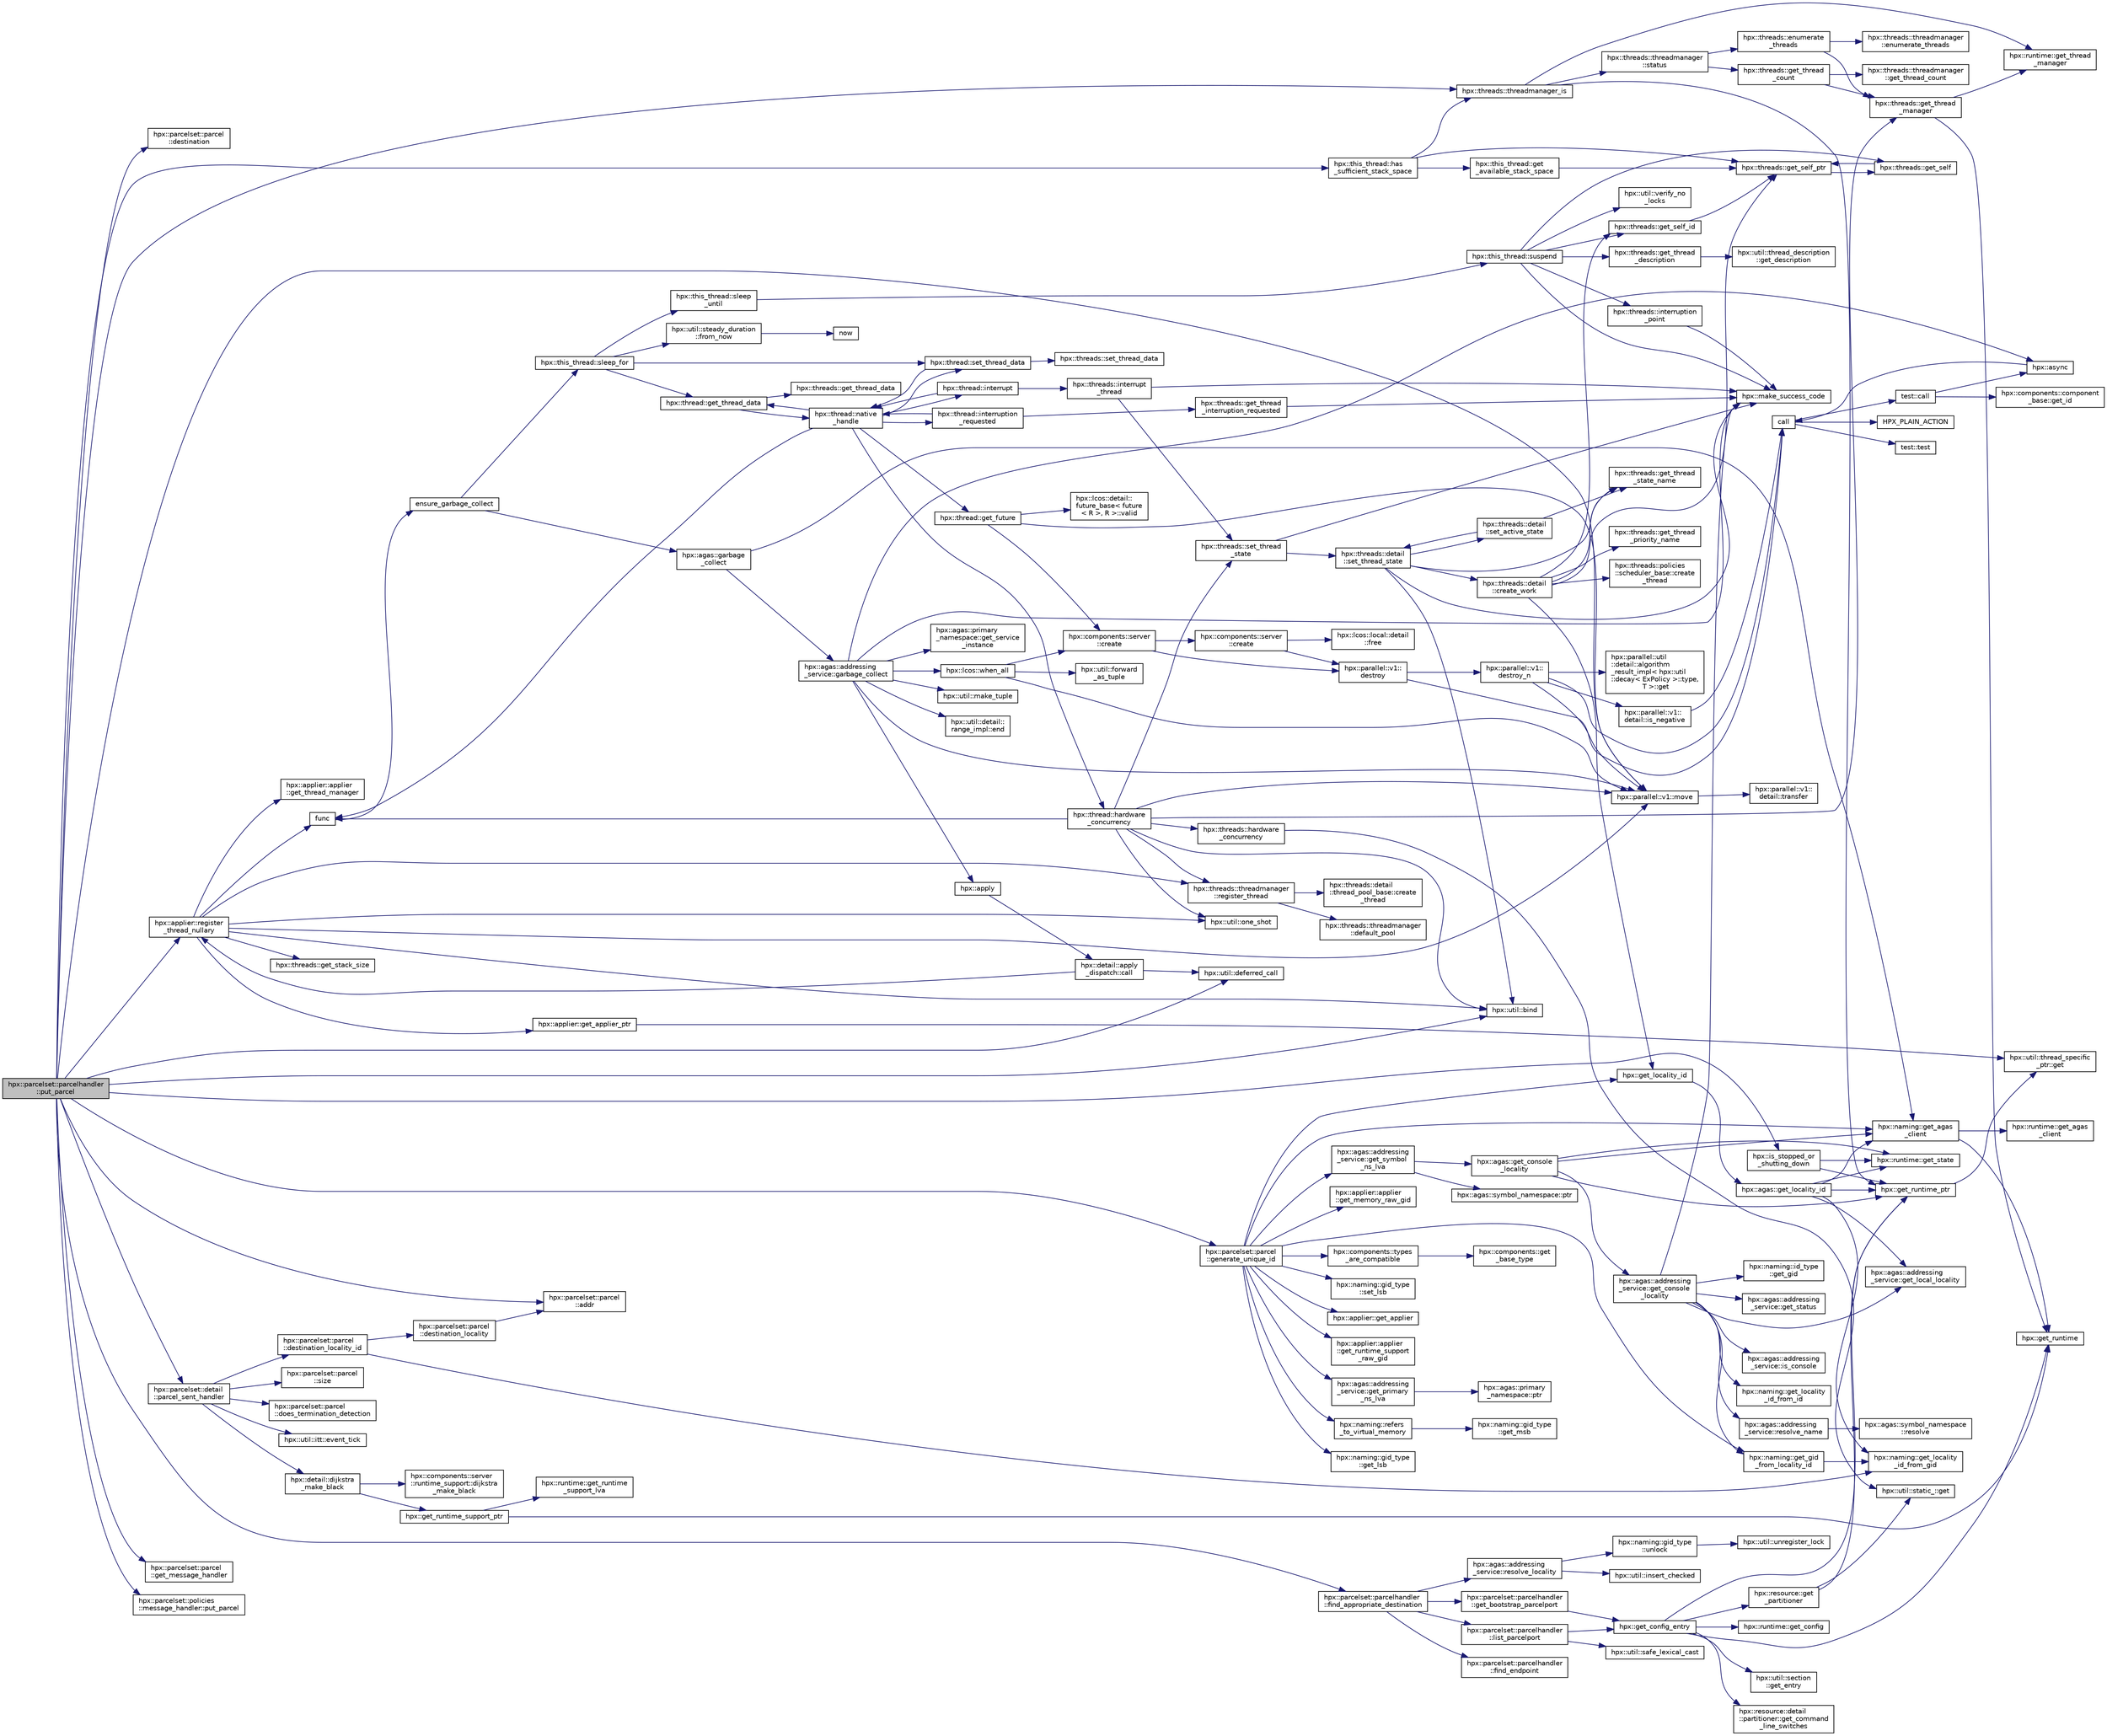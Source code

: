 digraph "hpx::parcelset::parcelhandler::put_parcel"
{
  edge [fontname="Helvetica",fontsize="10",labelfontname="Helvetica",labelfontsize="10"];
  node [fontname="Helvetica",fontsize="10",shape=record];
  rankdir="LR";
  Node815 [label="hpx::parcelset::parcelhandler\l::put_parcel",height=0.2,width=0.4,color="black", fillcolor="grey75", style="filled", fontcolor="black"];
  Node815 -> Node816 [color="midnightblue",fontsize="10",style="solid",fontname="Helvetica"];
  Node816 [label="hpx::parcelset::parcel\l::destination",height=0.2,width=0.4,color="black", fillcolor="white", style="filled",URL="$d7/d11/classhpx_1_1parcelset_1_1parcel.html#a7449523a19881b1dd0e9b91d40f44ef4"];
  Node815 -> Node817 [color="midnightblue",fontsize="10",style="solid",fontname="Helvetica"];
  Node817 [label="hpx::parcelset::parcel\l::addr",height=0.2,width=0.4,color="black", fillcolor="white", style="filled",URL="$d7/d11/classhpx_1_1parcelset_1_1parcel.html#a0b480471c167ca899eb631e4984ef72e"];
  Node815 -> Node818 [color="midnightblue",fontsize="10",style="solid",fontname="Helvetica"];
  Node818 [label="hpx::this_thread::has\l_sufficient_stack_space",height=0.2,width=0.4,color="black", fillcolor="white", style="filled",URL="$d9/d52/namespacehpx_1_1this__thread.html#a84fe264361690c8b1a88964b8ebd4427"];
  Node818 -> Node819 [color="midnightblue",fontsize="10",style="solid",fontname="Helvetica"];
  Node819 [label="hpx::threads::get_self_ptr",height=0.2,width=0.4,color="black", fillcolor="white", style="filled",URL="$d7/d28/namespacehpx_1_1threads.html#a22877ae347ad884cde3a51397dad6c53"];
  Node819 -> Node820 [color="midnightblue",fontsize="10",style="solid",fontname="Helvetica"];
  Node820 [label="hpx::threads::get_self",height=0.2,width=0.4,color="black", fillcolor="white", style="filled",URL="$d7/d28/namespacehpx_1_1threads.html#a07daf4d6d29233f20d66d41ab7b5b8e8"];
  Node820 -> Node819 [color="midnightblue",fontsize="10",style="solid",fontname="Helvetica"];
  Node818 -> Node821 [color="midnightblue",fontsize="10",style="solid",fontname="Helvetica"];
  Node821 [label="hpx::this_thread::get\l_available_stack_space",height=0.2,width=0.4,color="black", fillcolor="white", style="filled",URL="$d9/d52/namespacehpx_1_1this__thread.html#a1d6a6513eb9f9da7e9dc28da7fb198ef"];
  Node821 -> Node819 [color="midnightblue",fontsize="10",style="solid",fontname="Helvetica"];
  Node818 -> Node822 [color="midnightblue",fontsize="10",style="solid",fontname="Helvetica"];
  Node822 [label="hpx::threads::threadmanager_is",height=0.2,width=0.4,color="black", fillcolor="white", style="filled",URL="$d7/d28/namespacehpx_1_1threads.html#a79ebd37a6bd090d20a14cc85df4b6f73"];
  Node822 -> Node823 [color="midnightblue",fontsize="10",style="solid",fontname="Helvetica"];
  Node823 [label="hpx::get_runtime_ptr",height=0.2,width=0.4,color="black", fillcolor="white", style="filled",URL="$d8/d83/namespacehpx.html#af29daf2bb3e01b4d6495a1742b6cce64"];
  Node823 -> Node824 [color="midnightblue",fontsize="10",style="solid",fontname="Helvetica"];
  Node824 [label="hpx::util::thread_specific\l_ptr::get",height=0.2,width=0.4,color="black", fillcolor="white", style="filled",URL="$d4/d4c/structhpx_1_1util_1_1thread__specific__ptr.html#a3b27d8520710478aa41d1f74206bdba9"];
  Node822 -> Node825 [color="midnightblue",fontsize="10",style="solid",fontname="Helvetica"];
  Node825 [label="hpx::runtime::get_thread\l_manager",height=0.2,width=0.4,color="black", fillcolor="white", style="filled",URL="$d0/d7b/classhpx_1_1runtime.html#a865b12d57fcd44a8d3dda3e35414f563"];
  Node822 -> Node826 [color="midnightblue",fontsize="10",style="solid",fontname="Helvetica"];
  Node826 [label="hpx::threads::threadmanager\l::status",height=0.2,width=0.4,color="black", fillcolor="white", style="filled",URL="$d5/daa/classhpx_1_1threads_1_1threadmanager.html#ad356526186c9d3ebfd1677bea135141c",tooltip="Return whether the thread manager is still running This returns the \"minimal state\", i.e. the state of the least advanced thread pool. "];
  Node826 -> Node827 [color="midnightblue",fontsize="10",style="solid",fontname="Helvetica"];
  Node827 [label="hpx::threads::get_thread\l_count",height=0.2,width=0.4,color="black", fillcolor="white", style="filled",URL="$d7/d28/namespacehpx_1_1threads.html#ae2b675b9517381442c7201c041033680"];
  Node827 -> Node828 [color="midnightblue",fontsize="10",style="solid",fontname="Helvetica"];
  Node828 [label="hpx::threads::get_thread\l_manager",height=0.2,width=0.4,color="black", fillcolor="white", style="filled",URL="$d7/d28/namespacehpx_1_1threads.html#a076973c3a53beadde7d967e22c4f6cce"];
  Node828 -> Node829 [color="midnightblue",fontsize="10",style="solid",fontname="Helvetica"];
  Node829 [label="hpx::get_runtime",height=0.2,width=0.4,color="black", fillcolor="white", style="filled",URL="$d8/d83/namespacehpx.html#aef902cc6c7dd3b9fbadf34d1e850a070"];
  Node828 -> Node825 [color="midnightblue",fontsize="10",style="solid",fontname="Helvetica"];
  Node827 -> Node830 [color="midnightblue",fontsize="10",style="solid",fontname="Helvetica"];
  Node830 [label="hpx::threads::threadmanager\l::get_thread_count",height=0.2,width=0.4,color="black", fillcolor="white", style="filled",URL="$d5/daa/classhpx_1_1threads_1_1threadmanager.html#a99c0004e6ed0e91a033720b7f52ab5b8",tooltip="return the number of HPX-threads with the given state "];
  Node826 -> Node831 [color="midnightblue",fontsize="10",style="solid",fontname="Helvetica"];
  Node831 [label="hpx::threads::enumerate\l_threads",height=0.2,width=0.4,color="black", fillcolor="white", style="filled",URL="$d7/d28/namespacehpx_1_1threads.html#a5dd2cea272f81a19d4f61470851a29cf"];
  Node831 -> Node828 [color="midnightblue",fontsize="10",style="solid",fontname="Helvetica"];
  Node831 -> Node832 [color="midnightblue",fontsize="10",style="solid",fontname="Helvetica"];
  Node832 [label="hpx::threads::threadmanager\l::enumerate_threads",height=0.2,width=0.4,color="black", fillcolor="white", style="filled",URL="$d5/daa/classhpx_1_1threads_1_1threadmanager.html#a8cdd7f11e2411b7943e10fb628aab40a"];
  Node815 -> Node822 [color="midnightblue",fontsize="10",style="solid",fontname="Helvetica"];
  Node815 -> Node833 [color="midnightblue",fontsize="10",style="solid",fontname="Helvetica"];
  Node833 [label="hpx::applier::register\l_thread_nullary",height=0.2,width=0.4,color="black", fillcolor="white", style="filled",URL="$d8/dcb/namespacehpx_1_1applier.html#a401cd1145927e58d74d1eb52aaccd936"];
  Node833 -> Node834 [color="midnightblue",fontsize="10",style="solid",fontname="Helvetica"];
  Node834 [label="hpx::applier::get_applier_ptr",height=0.2,width=0.4,color="black", fillcolor="white", style="filled",URL="$d8/dcb/namespacehpx_1_1applier.html#a617483cf2b77ad3a0aa428ade7b35299"];
  Node834 -> Node824 [color="midnightblue",fontsize="10",style="solid",fontname="Helvetica"];
  Node833 -> Node835 [color="midnightblue",fontsize="10",style="solid",fontname="Helvetica"];
  Node835 [label="func",height=0.2,width=0.4,color="black", fillcolor="white", style="filled",URL="$d8/dfd/id__type__ref__counting__1032_8cpp.html#ab811b86ea5107ffb3351fcaa29d2c652"];
  Node835 -> Node836 [color="midnightblue",fontsize="10",style="solid",fontname="Helvetica"];
  Node836 [label="ensure_garbage_collect",height=0.2,width=0.4,color="black", fillcolor="white", style="filled",URL="$d8/dfd/id__type__ref__counting__1032_8cpp.html#a5264b94bf7c262ac0e521fb290d476d5"];
  Node836 -> Node837 [color="midnightblue",fontsize="10",style="solid",fontname="Helvetica"];
  Node837 [label="hpx::this_thread::sleep_for",height=0.2,width=0.4,color="black", fillcolor="white", style="filled",URL="$d9/d52/namespacehpx_1_1this__thread.html#afc042a5a5fa52eef2d1d177a343435cf"];
  Node837 -> Node838 [color="midnightblue",fontsize="10",style="solid",fontname="Helvetica"];
  Node838 [label="hpx::this_thread::sleep\l_until",height=0.2,width=0.4,color="black", fillcolor="white", style="filled",URL="$d9/d52/namespacehpx_1_1this__thread.html#ae12a853980115b23ff0ab8ca06622658"];
  Node838 -> Node839 [color="midnightblue",fontsize="10",style="solid",fontname="Helvetica"];
  Node839 [label="hpx::this_thread::suspend",height=0.2,width=0.4,color="black", fillcolor="white", style="filled",URL="$d9/d52/namespacehpx_1_1this__thread.html#aca220026fb3014c0881d129fe31c0073"];
  Node839 -> Node820 [color="midnightblue",fontsize="10",style="solid",fontname="Helvetica"];
  Node839 -> Node840 [color="midnightblue",fontsize="10",style="solid",fontname="Helvetica"];
  Node840 [label="hpx::threads::get_self_id",height=0.2,width=0.4,color="black", fillcolor="white", style="filled",URL="$d7/d28/namespacehpx_1_1threads.html#afafe0f900b9fac3d4ed3c747625c1cfe"];
  Node840 -> Node819 [color="midnightblue",fontsize="10",style="solid",fontname="Helvetica"];
  Node839 -> Node841 [color="midnightblue",fontsize="10",style="solid",fontname="Helvetica"];
  Node841 [label="hpx::threads::interruption\l_point",height=0.2,width=0.4,color="black", fillcolor="white", style="filled",URL="$d7/d28/namespacehpx_1_1threads.html#ada6ec56a12b050707311d8c628089059"];
  Node841 -> Node842 [color="midnightblue",fontsize="10",style="solid",fontname="Helvetica"];
  Node842 [label="hpx::make_success_code",height=0.2,width=0.4,color="black", fillcolor="white", style="filled",URL="$d8/d83/namespacehpx.html#a0e8512a8f49e2a6c8185061181419d8f",tooltip="Returns error_code(hpx::success, \"success\", mode). "];
  Node839 -> Node843 [color="midnightblue",fontsize="10",style="solid",fontname="Helvetica"];
  Node843 [label="hpx::util::verify_no\l_locks",height=0.2,width=0.4,color="black", fillcolor="white", style="filled",URL="$df/dad/namespacehpx_1_1util.html#ae0e1837ee6f09b79b26c2e788d2e9fc9"];
  Node839 -> Node844 [color="midnightblue",fontsize="10",style="solid",fontname="Helvetica"];
  Node844 [label="hpx::threads::get_thread\l_description",height=0.2,width=0.4,color="black", fillcolor="white", style="filled",URL="$d7/d28/namespacehpx_1_1threads.html#a42fc18a7a680f4e8bc633a4b4c956701"];
  Node844 -> Node845 [color="midnightblue",fontsize="10",style="solid",fontname="Helvetica"];
  Node845 [label="hpx::util::thread_description\l::get_description",height=0.2,width=0.4,color="black", fillcolor="white", style="filled",URL="$df/d9e/structhpx_1_1util_1_1thread__description.html#a8c834e14eca6eb228188022577f9f952"];
  Node839 -> Node842 [color="midnightblue",fontsize="10",style="solid",fontname="Helvetica"];
  Node837 -> Node846 [color="midnightblue",fontsize="10",style="solid",fontname="Helvetica"];
  Node846 [label="hpx::util::steady_duration\l::from_now",height=0.2,width=0.4,color="black", fillcolor="white", style="filled",URL="$d9/d4f/classhpx_1_1util_1_1steady__duration.html#a0132206d767cd0f7395507b40111a153"];
  Node846 -> Node847 [color="midnightblue",fontsize="10",style="solid",fontname="Helvetica"];
  Node847 [label="now",height=0.2,width=0.4,color="black", fillcolor="white", style="filled",URL="$de/db3/1d__stencil__1__omp_8cpp.html#a89e9667753dccfac455bd37a7a3a7b16"];
  Node837 -> Node848 [color="midnightblue",fontsize="10",style="solid",fontname="Helvetica"];
  Node848 [label="hpx::thread::get_thread_data",height=0.2,width=0.4,color="black", fillcolor="white", style="filled",URL="$de/d9b/classhpx_1_1thread.html#a4535ef82cec3b953d2c941d20e3e3904"];
  Node848 -> Node849 [color="midnightblue",fontsize="10",style="solid",fontname="Helvetica"];
  Node849 [label="hpx::threads::get_thread_data",height=0.2,width=0.4,color="black", fillcolor="white", style="filled",URL="$d7/d28/namespacehpx_1_1threads.html#a8737931ff6303807225f735b2b384ae4"];
  Node848 -> Node850 [color="midnightblue",fontsize="10",style="solid",fontname="Helvetica"];
  Node850 [label="hpx::thread::native\l_handle",height=0.2,width=0.4,color="black", fillcolor="white", style="filled",URL="$de/d9b/classhpx_1_1thread.html#acf48190d264ab64c1c4ec99d0b421b5a"];
  Node850 -> Node851 [color="midnightblue",fontsize="10",style="solid",fontname="Helvetica"];
  Node851 [label="hpx::thread::hardware\l_concurrency",height=0.2,width=0.4,color="black", fillcolor="white", style="filled",URL="$de/d9b/classhpx_1_1thread.html#a8e4fff210e02485ba493bc3a2a956c03"];
  Node851 -> Node852 [color="midnightblue",fontsize="10",style="solid",fontname="Helvetica"];
  Node852 [label="hpx::threads::hardware\l_concurrency",height=0.2,width=0.4,color="black", fillcolor="white", style="filled",URL="$d7/d28/namespacehpx_1_1threads.html#aa8752a235478d2ad7b5ac467b63ab527"];
  Node852 -> Node853 [color="midnightblue",fontsize="10",style="solid",fontname="Helvetica"];
  Node853 [label="hpx::util::static_::get",height=0.2,width=0.4,color="black", fillcolor="white", style="filled",URL="$d3/dbb/structhpx_1_1util_1_1static__.html#a2967c633948a3bf17a3b5405ef5a8318"];
  Node851 -> Node835 [color="midnightblue",fontsize="10",style="solid",fontname="Helvetica"];
  Node851 -> Node854 [color="midnightblue",fontsize="10",style="solid",fontname="Helvetica"];
  Node854 [label="hpx::util::bind",height=0.2,width=0.4,color="black", fillcolor="white", style="filled",URL="$df/dad/namespacehpx_1_1util.html#ad844caedf82a0173d6909d910c3e48c6"];
  Node851 -> Node855 [color="midnightblue",fontsize="10",style="solid",fontname="Helvetica"];
  Node855 [label="hpx::util::one_shot",height=0.2,width=0.4,color="black", fillcolor="white", style="filled",URL="$df/dad/namespacehpx_1_1util.html#a273e61be42a72415291e0ec0a4f28c7a"];
  Node851 -> Node856 [color="midnightblue",fontsize="10",style="solid",fontname="Helvetica"];
  Node856 [label="hpx::parallel::v1::move",height=0.2,width=0.4,color="black", fillcolor="white", style="filled",URL="$db/db9/namespacehpx_1_1parallel_1_1v1.html#aa7c4ede081ce786c9d1eb1adff495cfc"];
  Node856 -> Node857 [color="midnightblue",fontsize="10",style="solid",fontname="Helvetica"];
  Node857 [label="hpx::parallel::v1::\ldetail::transfer",height=0.2,width=0.4,color="black", fillcolor="white", style="filled",URL="$d2/ddd/namespacehpx_1_1parallel_1_1v1_1_1detail.html#ab1b56a05e1885ca7cc7ffa1804dd2f3c"];
  Node851 -> Node828 [color="midnightblue",fontsize="10",style="solid",fontname="Helvetica"];
  Node851 -> Node858 [color="midnightblue",fontsize="10",style="solid",fontname="Helvetica"];
  Node858 [label="hpx::threads::threadmanager\l::register_thread",height=0.2,width=0.4,color="black", fillcolor="white", style="filled",URL="$d5/daa/classhpx_1_1threads_1_1threadmanager.html#a7f79c7578e08a60ca45eb276ce8133d8"];
  Node858 -> Node859 [color="midnightblue",fontsize="10",style="solid",fontname="Helvetica"];
  Node859 [label="hpx::threads::threadmanager\l::default_pool",height=0.2,width=0.4,color="black", fillcolor="white", style="filled",URL="$d5/daa/classhpx_1_1threads_1_1threadmanager.html#a851f067d03b5dd1c5e6a9a6a841e05df"];
  Node858 -> Node860 [color="midnightblue",fontsize="10",style="solid",fontname="Helvetica"];
  Node860 [label="hpx::threads::detail\l::thread_pool_base::create\l_thread",height=0.2,width=0.4,color="black", fillcolor="white", style="filled",URL="$de/dae/classhpx_1_1threads_1_1detail_1_1thread__pool__base.html#ad35d3779eef6f4528e62a26d71b34b34"];
  Node851 -> Node861 [color="midnightblue",fontsize="10",style="solid",fontname="Helvetica"];
  Node861 [label="hpx::threads::set_thread\l_state",height=0.2,width=0.4,color="black", fillcolor="white", style="filled",URL="$d7/d28/namespacehpx_1_1threads.html#ac0690ad16ad778bcc79dcd727cc33025",tooltip="Set the thread state of the thread referenced by the thread_id id. "];
  Node861 -> Node842 [color="midnightblue",fontsize="10",style="solid",fontname="Helvetica"];
  Node861 -> Node862 [color="midnightblue",fontsize="10",style="solid",fontname="Helvetica"];
  Node862 [label="hpx::threads::detail\l::set_thread_state",height=0.2,width=0.4,color="black", fillcolor="white", style="filled",URL="$d2/dd1/namespacehpx_1_1threads_1_1detail.html#af85ddc854c4a149bf1738eb1b111b9ab"];
  Node862 -> Node863 [color="midnightblue",fontsize="10",style="solid",fontname="Helvetica"];
  Node863 [label="hpx::threads::get_thread\l_state_name",height=0.2,width=0.4,color="black", fillcolor="white", style="filled",URL="$d7/d28/namespacehpx_1_1threads.html#a26f91ea8d2195f165c033241c5cd11db"];
  Node862 -> Node842 [color="midnightblue",fontsize="10",style="solid",fontname="Helvetica"];
  Node862 -> Node854 [color="midnightblue",fontsize="10",style="solid",fontname="Helvetica"];
  Node862 -> Node864 [color="midnightblue",fontsize="10",style="solid",fontname="Helvetica"];
  Node864 [label="hpx::threads::detail\l::set_active_state",height=0.2,width=0.4,color="black", fillcolor="white", style="filled",URL="$d2/dd1/namespacehpx_1_1threads_1_1detail.html#a45884a5bf04ad66a4f259231a3947e76"];
  Node864 -> Node863 [color="midnightblue",fontsize="10",style="solid",fontname="Helvetica"];
  Node864 -> Node862 [color="midnightblue",fontsize="10",style="solid",fontname="Helvetica"];
  Node862 -> Node865 [color="midnightblue",fontsize="10",style="solid",fontname="Helvetica"];
  Node865 [label="hpx::threads::detail\l::create_work",height=0.2,width=0.4,color="black", fillcolor="white", style="filled",URL="$d2/dd1/namespacehpx_1_1threads_1_1detail.html#ae22384a3c1b1a1940032fad068fb54b1"];
  Node865 -> Node863 [color="midnightblue",fontsize="10",style="solid",fontname="Helvetica"];
  Node865 -> Node866 [color="midnightblue",fontsize="10",style="solid",fontname="Helvetica"];
  Node866 [label="hpx::threads::get_thread\l_priority_name",height=0.2,width=0.4,color="black", fillcolor="white", style="filled",URL="$d7/d28/namespacehpx_1_1threads.html#a9c6b2fec0c1cf5b06ff83ce756ca6d42"];
  Node865 -> Node819 [color="midnightblue",fontsize="10",style="solid",fontname="Helvetica"];
  Node865 -> Node840 [color="midnightblue",fontsize="10",style="solid",fontname="Helvetica"];
  Node865 -> Node867 [color="midnightblue",fontsize="10",style="solid",fontname="Helvetica"];
  Node867 [label="hpx::get_locality_id",height=0.2,width=0.4,color="black", fillcolor="white", style="filled",URL="$d8/d83/namespacehpx.html#a158d7c54a657bb364c1704033010697b",tooltip="Return the number of the locality this function is being called from. "];
  Node867 -> Node868 [color="midnightblue",fontsize="10",style="solid",fontname="Helvetica"];
  Node868 [label="hpx::agas::get_locality_id",height=0.2,width=0.4,color="black", fillcolor="white", style="filled",URL="$dc/d54/namespacehpx_1_1agas.html#a491cc2ddecdf0f1a9129900caa6a4d3e"];
  Node868 -> Node823 [color="midnightblue",fontsize="10",style="solid",fontname="Helvetica"];
  Node868 -> Node869 [color="midnightblue",fontsize="10",style="solid",fontname="Helvetica"];
  Node869 [label="hpx::runtime::get_state",height=0.2,width=0.4,color="black", fillcolor="white", style="filled",URL="$d0/d7b/classhpx_1_1runtime.html#ab405f80e060dac95d624520f38b0524c"];
  Node868 -> Node870 [color="midnightblue",fontsize="10",style="solid",fontname="Helvetica"];
  Node870 [label="hpx::naming::get_agas\l_client",height=0.2,width=0.4,color="black", fillcolor="white", style="filled",URL="$d4/dc9/namespacehpx_1_1naming.html#a0408fffd5d34b620712a801b0ae3b032"];
  Node870 -> Node829 [color="midnightblue",fontsize="10",style="solid",fontname="Helvetica"];
  Node870 -> Node871 [color="midnightblue",fontsize="10",style="solid",fontname="Helvetica"];
  Node871 [label="hpx::runtime::get_agas\l_client",height=0.2,width=0.4,color="black", fillcolor="white", style="filled",URL="$d0/d7b/classhpx_1_1runtime.html#aeb5dddd30d6b9861669af8ad44d1a96a"];
  Node868 -> Node872 [color="midnightblue",fontsize="10",style="solid",fontname="Helvetica"];
  Node872 [label="hpx::agas::addressing\l_service::get_local_locality",height=0.2,width=0.4,color="black", fillcolor="white", style="filled",URL="$db/d58/structhpx_1_1agas_1_1addressing__service.html#ab52c19a37c2a7a006c6c15f90ad0539c"];
  Node868 -> Node873 [color="midnightblue",fontsize="10",style="solid",fontname="Helvetica"];
  Node873 [label="hpx::naming::get_locality\l_id_from_gid",height=0.2,width=0.4,color="black", fillcolor="white", style="filled",URL="$d4/dc9/namespacehpx_1_1naming.html#a7fd43037784560bd04fda9b49e33529f"];
  Node865 -> Node874 [color="midnightblue",fontsize="10",style="solid",fontname="Helvetica"];
  Node874 [label="hpx::threads::policies\l::scheduler_base::create\l_thread",height=0.2,width=0.4,color="black", fillcolor="white", style="filled",URL="$dd/d7e/structhpx_1_1threads_1_1policies_1_1scheduler__base.html#ad3b05cd7f363cc8e8410ce368c3794e0"];
  Node850 -> Node875 [color="midnightblue",fontsize="10",style="solid",fontname="Helvetica"];
  Node875 [label="hpx::thread::interrupt",height=0.2,width=0.4,color="black", fillcolor="white", style="filled",URL="$de/d9b/classhpx_1_1thread.html#ac34d0d033aa743c476a79dbc2e1a8a39"];
  Node875 -> Node876 [color="midnightblue",fontsize="10",style="solid",fontname="Helvetica"];
  Node876 [label="hpx::threads::interrupt\l_thread",height=0.2,width=0.4,color="black", fillcolor="white", style="filled",URL="$d7/d28/namespacehpx_1_1threads.html#a6bdda1a2aab61b9b13d274b5155d7e73"];
  Node876 -> Node842 [color="midnightblue",fontsize="10",style="solid",fontname="Helvetica"];
  Node876 -> Node861 [color="midnightblue",fontsize="10",style="solid",fontname="Helvetica"];
  Node875 -> Node850 [color="midnightblue",fontsize="10",style="solid",fontname="Helvetica"];
  Node850 -> Node877 [color="midnightblue",fontsize="10",style="solid",fontname="Helvetica"];
  Node877 [label="hpx::thread::interruption\l_requested",height=0.2,width=0.4,color="black", fillcolor="white", style="filled",URL="$de/d9b/classhpx_1_1thread.html#a33276bb4c20bbb0b1978944e18ef71b8"];
  Node877 -> Node878 [color="midnightblue",fontsize="10",style="solid",fontname="Helvetica"];
  Node878 [label="hpx::threads::get_thread\l_interruption_requested",height=0.2,width=0.4,color="black", fillcolor="white", style="filled",URL="$d7/d28/namespacehpx_1_1threads.html#ae64a7fdb8b5c8bac7be0c8282672a03b"];
  Node878 -> Node842 [color="midnightblue",fontsize="10",style="solid",fontname="Helvetica"];
  Node877 -> Node850 [color="midnightblue",fontsize="10",style="solid",fontname="Helvetica"];
  Node850 -> Node879 [color="midnightblue",fontsize="10",style="solid",fontname="Helvetica"];
  Node879 [label="hpx::thread::get_future",height=0.2,width=0.4,color="black", fillcolor="white", style="filled",URL="$de/d9b/classhpx_1_1thread.html#a87fdb0d8da826366fc190ed224900a64"];
  Node879 -> Node880 [color="midnightblue",fontsize="10",style="solid",fontname="Helvetica"];
  Node880 [label="hpx::lcos::detail::\lfuture_base\< future\l\< R \>, R \>::valid",height=0.2,width=0.4,color="black", fillcolor="white", style="filled",URL="$d5/dd7/classhpx_1_1lcos_1_1detail_1_1future__base.html#aaf7beb7374815614363033bd96573e75"];
  Node879 -> Node881 [color="midnightblue",fontsize="10",style="solid",fontname="Helvetica"];
  Node881 [label="hpx::components::server\l::create",height=0.2,width=0.4,color="black", fillcolor="white", style="filled",URL="$d2/da2/namespacehpx_1_1components_1_1server.html#ac776c89f3d68ceb910e8cee9fa937ab4",tooltip="Create arrays of components using their default constructor. "];
  Node881 -> Node882 [color="midnightblue",fontsize="10",style="solid",fontname="Helvetica"];
  Node882 [label="hpx::components::server\l::create",height=0.2,width=0.4,color="black", fillcolor="white", style="filled",URL="$d2/da2/namespacehpx_1_1components_1_1server.html#a77d26de181c97b444565e230577981bd"];
  Node882 -> Node883 [color="midnightblue",fontsize="10",style="solid",fontname="Helvetica"];
  Node883 [label="hpx::lcos::local::detail\l::free",height=0.2,width=0.4,color="black", fillcolor="white", style="filled",URL="$d4/dcb/namespacehpx_1_1lcos_1_1local_1_1detail.html#a55a940f019734e9bb045dc123cd80e48"];
  Node882 -> Node884 [color="midnightblue",fontsize="10",style="solid",fontname="Helvetica"];
  Node884 [label="hpx::parallel::v1::\ldestroy",height=0.2,width=0.4,color="black", fillcolor="white", style="filled",URL="$db/db9/namespacehpx_1_1parallel_1_1v1.html#acf303558375048e8a7cc9a2c2e09477f"];
  Node884 -> Node885 [color="midnightblue",fontsize="10",style="solid",fontname="Helvetica"];
  Node885 [label="call",height=0.2,width=0.4,color="black", fillcolor="white", style="filled",URL="$d2/d67/promise__1620_8cpp.html#a58357f0b82bc761e1d0b9091ed563a70"];
  Node885 -> Node886 [color="midnightblue",fontsize="10",style="solid",fontname="Helvetica"];
  Node886 [label="test::test",height=0.2,width=0.4,color="black", fillcolor="white", style="filled",URL="$d8/d89/structtest.html#ab42d5ece712d716b04cb3f686f297a26"];
  Node885 -> Node887 [color="midnightblue",fontsize="10",style="solid",fontname="Helvetica"];
  Node887 [label="HPX_PLAIN_ACTION",height=0.2,width=0.4,color="black", fillcolor="white", style="filled",URL="$d2/d67/promise__1620_8cpp.html#ab96aab827a4b1fcaf66cfe0ba83fef23"];
  Node885 -> Node888 [color="midnightblue",fontsize="10",style="solid",fontname="Helvetica"];
  Node888 [label="test::call",height=0.2,width=0.4,color="black", fillcolor="white", style="filled",URL="$d8/d89/structtest.html#aeb29e7ed6518b9426ccf1344c52620ae"];
  Node888 -> Node889 [color="midnightblue",fontsize="10",style="solid",fontname="Helvetica"];
  Node889 [label="hpx::async",height=0.2,width=0.4,color="black", fillcolor="white", style="filled",URL="$d8/d83/namespacehpx.html#acb7d8e37b73b823956ce144f9a57eaa4"];
  Node889 -> Node885 [color="midnightblue",fontsize="10",style="solid",fontname="Helvetica"];
  Node888 -> Node890 [color="midnightblue",fontsize="10",style="solid",fontname="Helvetica"];
  Node890 [label="hpx::components::component\l_base::get_id",height=0.2,width=0.4,color="black", fillcolor="white", style="filled",URL="$d2/de6/classhpx_1_1components_1_1component__base.html#a4c8fd93514039bdf01c48d66d82b19cd"];
  Node884 -> Node891 [color="midnightblue",fontsize="10",style="solid",fontname="Helvetica"];
  Node891 [label="hpx::parallel::v1::\ldestroy_n",height=0.2,width=0.4,color="black", fillcolor="white", style="filled",URL="$db/db9/namespacehpx_1_1parallel_1_1v1.html#a71d0691132a300690163f5636bcd5bd3"];
  Node891 -> Node892 [color="midnightblue",fontsize="10",style="solid",fontname="Helvetica"];
  Node892 [label="hpx::parallel::v1::\ldetail::is_negative",height=0.2,width=0.4,color="black", fillcolor="white", style="filled",URL="$d2/ddd/namespacehpx_1_1parallel_1_1v1_1_1detail.html#adf2e40fc4b20ad0fd442ee3118a4d527"];
  Node892 -> Node885 [color="midnightblue",fontsize="10",style="solid",fontname="Helvetica"];
  Node891 -> Node893 [color="midnightblue",fontsize="10",style="solid",fontname="Helvetica"];
  Node893 [label="hpx::parallel::util\l::detail::algorithm\l_result_impl\< hpx::util\l::decay\< ExPolicy \>::type,\l T \>::get",height=0.2,width=0.4,color="black", fillcolor="white", style="filled",URL="$d2/d42/structhpx_1_1parallel_1_1util_1_1detail_1_1algorithm__result__impl.html#ab5b051e8ec74eff5e0e62fd63f5d377e"];
  Node891 -> Node856 [color="midnightblue",fontsize="10",style="solid",fontname="Helvetica"];
  Node891 -> Node885 [color="midnightblue",fontsize="10",style="solid",fontname="Helvetica"];
  Node881 -> Node884 [color="midnightblue",fontsize="10",style="solid",fontname="Helvetica"];
  Node879 -> Node856 [color="midnightblue",fontsize="10",style="solid",fontname="Helvetica"];
  Node850 -> Node848 [color="midnightblue",fontsize="10",style="solid",fontname="Helvetica"];
  Node850 -> Node894 [color="midnightblue",fontsize="10",style="solid",fontname="Helvetica"];
  Node894 [label="hpx::thread::set_thread_data",height=0.2,width=0.4,color="black", fillcolor="white", style="filled",URL="$de/d9b/classhpx_1_1thread.html#a7317a3cf5251f3b33c990449570d4cea"];
  Node894 -> Node895 [color="midnightblue",fontsize="10",style="solid",fontname="Helvetica"];
  Node895 [label="hpx::threads::set_thread_data",height=0.2,width=0.4,color="black", fillcolor="white", style="filled",URL="$d7/d28/namespacehpx_1_1threads.html#a00a625acc149fce3ae38e4340454acf7"];
  Node894 -> Node850 [color="midnightblue",fontsize="10",style="solid",fontname="Helvetica"];
  Node850 -> Node835 [color="midnightblue",fontsize="10",style="solid",fontname="Helvetica"];
  Node837 -> Node894 [color="midnightblue",fontsize="10",style="solid",fontname="Helvetica"];
  Node836 -> Node896 [color="midnightblue",fontsize="10",style="solid",fontname="Helvetica"];
  Node896 [label="hpx::agas::garbage\l_collect",height=0.2,width=0.4,color="black", fillcolor="white", style="filled",URL="$dc/d54/namespacehpx_1_1agas.html#a951337adc4f9bd6df00a50737468e911"];
  Node896 -> Node870 [color="midnightblue",fontsize="10",style="solid",fontname="Helvetica"];
  Node896 -> Node897 [color="midnightblue",fontsize="10",style="solid",fontname="Helvetica"];
  Node897 [label="hpx::agas::addressing\l_service::garbage_collect",height=0.2,width=0.4,color="black", fillcolor="white", style="filled",URL="$db/d58/structhpx_1_1agas_1_1addressing__service.html#a87dcae0eacf6e62d5103ebf516d86f63"];
  Node897 -> Node842 [color="midnightblue",fontsize="10",style="solid",fontname="Helvetica"];
  Node897 -> Node898 [color="midnightblue",fontsize="10",style="solid",fontname="Helvetica"];
  Node898 [label="hpx::agas::primary\l_namespace::get_service\l_instance",height=0.2,width=0.4,color="black", fillcolor="white", style="filled",URL="$d1/d43/structhpx_1_1agas_1_1primary__namespace.html#a7630ff0f30ff8c23b13b4672c5350e2e"];
  Node897 -> Node899 [color="midnightblue",fontsize="10",style="solid",fontname="Helvetica"];
  Node899 [label="hpx::util::make_tuple",height=0.2,width=0.4,color="black", fillcolor="white", style="filled",URL="$df/dad/namespacehpx_1_1util.html#a06fa74211a987d208e013f400a9f5328"];
  Node897 -> Node900 [color="midnightblue",fontsize="10",style="solid",fontname="Helvetica"];
  Node900 [label="hpx::util::detail::\lrange_impl::end",height=0.2,width=0.4,color="black", fillcolor="white", style="filled",URL="$d4/d4a/namespacehpx_1_1util_1_1detail_1_1range__impl.html#afb2ea48b0902f52ee4d8b764807b4316"];
  Node897 -> Node901 [color="midnightblue",fontsize="10",style="solid",fontname="Helvetica"];
  Node901 [label="hpx::apply",height=0.2,width=0.4,color="black", fillcolor="white", style="filled",URL="$d8/d83/namespacehpx.html#aa87762f0db0731d385f3fdfdb25d59fc"];
  Node901 -> Node902 [color="midnightblue",fontsize="10",style="solid",fontname="Helvetica"];
  Node902 [label="hpx::detail::apply\l_dispatch::call",height=0.2,width=0.4,color="black", fillcolor="white", style="filled",URL="$db/de8/structhpx_1_1detail_1_1apply__dispatch.html#a0755fab16d281e74bcff0f8045be9459"];
  Node902 -> Node833 [color="midnightblue",fontsize="10",style="solid",fontname="Helvetica"];
  Node902 -> Node903 [color="midnightblue",fontsize="10",style="solid",fontname="Helvetica"];
  Node903 [label="hpx::util::deferred_call",height=0.2,width=0.4,color="black", fillcolor="white", style="filled",URL="$df/dad/namespacehpx_1_1util.html#acdded623c658a7a3436f7e76bc9d881c"];
  Node897 -> Node856 [color="midnightblue",fontsize="10",style="solid",fontname="Helvetica"];
  Node897 -> Node889 [color="midnightblue",fontsize="10",style="solid",fontname="Helvetica"];
  Node897 -> Node904 [color="midnightblue",fontsize="10",style="solid",fontname="Helvetica"];
  Node904 [label="hpx::lcos::when_all",height=0.2,width=0.4,color="black", fillcolor="white", style="filled",URL="$d2/dc9/namespacehpx_1_1lcos.html#a1a6fb024d8690923fb185d5aee204d54"];
  Node904 -> Node905 [color="midnightblue",fontsize="10",style="solid",fontname="Helvetica"];
  Node905 [label="hpx::util::forward\l_as_tuple",height=0.2,width=0.4,color="black", fillcolor="white", style="filled",URL="$df/dad/namespacehpx_1_1util.html#ab7c31e3f24c3302a4f67b6735a6fa597"];
  Node904 -> Node856 [color="midnightblue",fontsize="10",style="solid",fontname="Helvetica"];
  Node904 -> Node881 [color="midnightblue",fontsize="10",style="solid",fontname="Helvetica"];
  Node833 -> Node854 [color="midnightblue",fontsize="10",style="solid",fontname="Helvetica"];
  Node833 -> Node855 [color="midnightblue",fontsize="10",style="solid",fontname="Helvetica"];
  Node833 -> Node856 [color="midnightblue",fontsize="10",style="solid",fontname="Helvetica"];
  Node833 -> Node906 [color="midnightblue",fontsize="10",style="solid",fontname="Helvetica"];
  Node906 [label="hpx::threads::get_stack_size",height=0.2,width=0.4,color="black", fillcolor="white", style="filled",URL="$d7/d28/namespacehpx_1_1threads.html#af597241b3c2785150be206737ca04aa6",tooltip="The get_stack_size function is part of the thread related API. It. "];
  Node833 -> Node907 [color="midnightblue",fontsize="10",style="solid",fontname="Helvetica"];
  Node907 [label="hpx::applier::applier\l::get_thread_manager",height=0.2,width=0.4,color="black", fillcolor="white", style="filled",URL="$da/dcb/classhpx_1_1applier_1_1applier.html#acc36d583973701e573be39da97bba866",tooltip="Access the thread-manager instance associated with this applier. "];
  Node833 -> Node858 [color="midnightblue",fontsize="10",style="solid",fontname="Helvetica"];
  Node815 -> Node903 [color="midnightblue",fontsize="10",style="solid",fontname="Helvetica"];
  Node815 -> Node856 [color="midnightblue",fontsize="10",style="solid",fontname="Helvetica"];
  Node815 -> Node908 [color="midnightblue",fontsize="10",style="solid",fontname="Helvetica"];
  Node908 [label="hpx::parcelset::parcel\l::generate_unique_id",height=0.2,width=0.4,color="black", fillcolor="white", style="filled",URL="$d7/d11/classhpx_1_1parcelset_1_1parcel.html#a7ca4116460b3a62269beecf8fb6b2f34"];
  Node908 -> Node867 [color="midnightblue",fontsize="10",style="solid",fontname="Helvetica"];
  Node908 -> Node909 [color="midnightblue",fontsize="10",style="solid",fontname="Helvetica"];
  Node909 [label="hpx::naming::get_gid\l_from_locality_id",height=0.2,width=0.4,color="black", fillcolor="white", style="filled",URL="$d4/dc9/namespacehpx_1_1naming.html#ae50a3ecdb5854b6a25a556ebc9830541"];
  Node909 -> Node873 [color="midnightblue",fontsize="10",style="solid",fontname="Helvetica"];
  Node908 -> Node910 [color="midnightblue",fontsize="10",style="solid",fontname="Helvetica"];
  Node910 [label="hpx::naming::gid_type\l::set_lsb",height=0.2,width=0.4,color="black", fillcolor="white", style="filled",URL="$d3/d67/structhpx_1_1naming_1_1gid__type.html#aa0e0758f7852bace6a58c84eacae4ddc"];
  Node908 -> Node870 [color="midnightblue",fontsize="10",style="solid",fontname="Helvetica"];
  Node908 -> Node911 [color="midnightblue",fontsize="10",style="solid",fontname="Helvetica"];
  Node911 [label="hpx::applier::get_applier",height=0.2,width=0.4,color="black", fillcolor="white", style="filled",URL="$d8/dcb/namespacehpx_1_1applier.html#aba1147ab54a476403b37f20a39b1e239"];
  Node908 -> Node912 [color="midnightblue",fontsize="10",style="solid",fontname="Helvetica"];
  Node912 [label="hpx::applier::applier\l::get_runtime_support\l_raw_gid",height=0.2,width=0.4,color="black", fillcolor="white", style="filled",URL="$da/dcb/classhpx_1_1applier_1_1applier.html#a1ff2af2f2dd01ac8184597de9ede8ca5"];
  Node908 -> Node913 [color="midnightblue",fontsize="10",style="solid",fontname="Helvetica"];
  Node913 [label="hpx::naming::gid_type\l::get_lsb",height=0.2,width=0.4,color="black", fillcolor="white", style="filled",URL="$d3/d67/structhpx_1_1naming_1_1gid__type.html#ad7dfeee6436c3b055ee759590b09b4a5"];
  Node908 -> Node914 [color="midnightblue",fontsize="10",style="solid",fontname="Helvetica"];
  Node914 [label="hpx::agas::addressing\l_service::get_primary\l_ns_lva",height=0.2,width=0.4,color="black", fillcolor="white", style="filled",URL="$db/d58/structhpx_1_1agas_1_1addressing__service.html#a26a561f324fa594a8a458f79c3cec72a"];
  Node914 -> Node915 [color="midnightblue",fontsize="10",style="solid",fontname="Helvetica"];
  Node915 [label="hpx::agas::primary\l_namespace::ptr",height=0.2,width=0.4,color="black", fillcolor="white", style="filled",URL="$d1/d43/structhpx_1_1agas_1_1primary__namespace.html#a977601f2c79f10b3aef3db56fb3aad0d"];
  Node908 -> Node916 [color="midnightblue",fontsize="10",style="solid",fontname="Helvetica"];
  Node916 [label="hpx::agas::addressing\l_service::get_symbol\l_ns_lva",height=0.2,width=0.4,color="black", fillcolor="white", style="filled",URL="$db/d58/structhpx_1_1agas_1_1addressing__service.html#ad904f19162fc67d188ca8f8b24a77a58"];
  Node916 -> Node917 [color="midnightblue",fontsize="10",style="solid",fontname="Helvetica"];
  Node917 [label="hpx::agas::symbol_namespace::ptr",height=0.2,width=0.4,color="black", fillcolor="white", style="filled",URL="$dd/d5e/structhpx_1_1agas_1_1symbol__namespace.html#a67e372d006c4c3a2a3d09640c51ccff4"];
  Node916 -> Node918 [color="midnightblue",fontsize="10",style="solid",fontname="Helvetica"];
  Node918 [label="hpx::agas::get_console\l_locality",height=0.2,width=0.4,color="black", fillcolor="white", style="filled",URL="$dc/d54/namespacehpx_1_1agas.html#a58c57dd758d805babb200d1dd5693f9b",tooltip="Return an id_type referring to the console locality. "];
  Node918 -> Node823 [color="midnightblue",fontsize="10",style="solid",fontname="Helvetica"];
  Node918 -> Node869 [color="midnightblue",fontsize="10",style="solid",fontname="Helvetica"];
  Node918 -> Node870 [color="midnightblue",fontsize="10",style="solid",fontname="Helvetica"];
  Node918 -> Node919 [color="midnightblue",fontsize="10",style="solid",fontname="Helvetica"];
  Node919 [label="hpx::agas::addressing\l_service::get_console\l_locality",height=0.2,width=0.4,color="black", fillcolor="white", style="filled",URL="$db/d58/structhpx_1_1agas_1_1addressing__service.html#aae7aeb51157efaed2271de8e0b49e917",tooltip="Get locality locality_id of the console locality. "];
  Node919 -> Node920 [color="midnightblue",fontsize="10",style="solid",fontname="Helvetica"];
  Node920 [label="hpx::agas::addressing\l_service::get_status",height=0.2,width=0.4,color="black", fillcolor="white", style="filled",URL="$db/d58/structhpx_1_1agas_1_1addressing__service.html#a4d0305db2b63435b0418e4603b70533d"];
  Node919 -> Node842 [color="midnightblue",fontsize="10",style="solid",fontname="Helvetica"];
  Node919 -> Node921 [color="midnightblue",fontsize="10",style="solid",fontname="Helvetica"];
  Node921 [label="hpx::agas::addressing\l_service::is_console",height=0.2,width=0.4,color="black", fillcolor="white", style="filled",URL="$db/d58/structhpx_1_1agas_1_1addressing__service.html#aab78f53372b45edb3de49e2030af215b",tooltip="Returns whether this addressing_service represents the console locality. "];
  Node919 -> Node872 [color="midnightblue",fontsize="10",style="solid",fontname="Helvetica"];
  Node919 -> Node909 [color="midnightblue",fontsize="10",style="solid",fontname="Helvetica"];
  Node919 -> Node922 [color="midnightblue",fontsize="10",style="solid",fontname="Helvetica"];
  Node922 [label="hpx::agas::addressing\l_service::resolve_name",height=0.2,width=0.4,color="black", fillcolor="white", style="filled",URL="$db/d58/structhpx_1_1agas_1_1addressing__service.html#a958dcde257f99d445f7d9cafa6d55fbe"];
  Node922 -> Node923 [color="midnightblue",fontsize="10",style="solid",fontname="Helvetica"];
  Node923 [label="hpx::agas::symbol_namespace\l::resolve",height=0.2,width=0.4,color="black", fillcolor="white", style="filled",URL="$dd/d5e/structhpx_1_1agas_1_1symbol__namespace.html#a6e3738ab07d37cf31822ab6044e856e8"];
  Node919 -> Node924 [color="midnightblue",fontsize="10",style="solid",fontname="Helvetica"];
  Node924 [label="hpx::naming::get_locality\l_id_from_id",height=0.2,width=0.4,color="black", fillcolor="white", style="filled",URL="$d4/dc9/namespacehpx_1_1naming.html#af568527a84c2ea192f494afa8a236e8c"];
  Node919 -> Node925 [color="midnightblue",fontsize="10",style="solid",fontname="Helvetica"];
  Node925 [label="hpx::naming::id_type\l::get_gid",height=0.2,width=0.4,color="black", fillcolor="white", style="filled",URL="$db/dee/structhpx_1_1naming_1_1id__type.html#a0375af42ca6b0ff79e627d91bfae571b"];
  Node908 -> Node926 [color="midnightblue",fontsize="10",style="solid",fontname="Helvetica"];
  Node926 [label="hpx::naming::refers\l_to_virtual_memory",height=0.2,width=0.4,color="black", fillcolor="white", style="filled",URL="$d4/dc9/namespacehpx_1_1naming.html#a2519f43eb8e111552d5c08f3c0b7d4fc"];
  Node926 -> Node927 [color="midnightblue",fontsize="10",style="solid",fontname="Helvetica"];
  Node927 [label="hpx::naming::gid_type\l::get_msb",height=0.2,width=0.4,color="black", fillcolor="white", style="filled",URL="$d3/d67/structhpx_1_1naming_1_1gid__type.html#a31d0fb49a563fb184fecaabdced4dcd9"];
  Node908 -> Node928 [color="midnightblue",fontsize="10",style="solid",fontname="Helvetica"];
  Node928 [label="hpx::applier::applier\l::get_memory_raw_gid",height=0.2,width=0.4,color="black", fillcolor="white", style="filled",URL="$da/dcb/classhpx_1_1applier_1_1applier.html#a0c5d641cab2fd8e89d986b60bc4bae48"];
  Node908 -> Node929 [color="midnightblue",fontsize="10",style="solid",fontname="Helvetica"];
  Node929 [label="hpx::components::types\l_are_compatible",height=0.2,width=0.4,color="black", fillcolor="white", style="filled",URL="$d5/d76/namespacehpx_1_1components.html#a7b2c48de6911eb12aa7073ff727390af",tooltip="Verify the two given component types are matching (compatible) "];
  Node929 -> Node930 [color="midnightblue",fontsize="10",style="solid",fontname="Helvetica"];
  Node930 [label="hpx::components::get\l_base_type",height=0.2,width=0.4,color="black", fillcolor="white", style="filled",URL="$d5/d76/namespacehpx_1_1components.html#a90dbb7eb7bda85676950ac7198986f77"];
  Node815 -> Node854 [color="midnightblue",fontsize="10",style="solid",fontname="Helvetica"];
  Node815 -> Node931 [color="midnightblue",fontsize="10",style="solid",fontname="Helvetica"];
  Node931 [label="hpx::parcelset::detail\l::parcel_sent_handler",height=0.2,width=0.4,color="black", fillcolor="white", style="filled",URL="$dc/d4e/namespacehpx_1_1parcelset_1_1detail.html#ab89f67378772a7bb3657c531eede290b"];
  Node931 -> Node932 [color="midnightblue",fontsize="10",style="solid",fontname="Helvetica"];
  Node932 [label="hpx::parcelset::parcel\l::does_termination_detection",height=0.2,width=0.4,color="black", fillcolor="white", style="filled",URL="$d7/d11/classhpx_1_1parcelset_1_1parcel.html#a8043db3115c5e00ec6988bdd4e5eab91"];
  Node931 -> Node933 [color="midnightblue",fontsize="10",style="solid",fontname="Helvetica"];
  Node933 [label="hpx::detail::dijkstra\l_make_black",height=0.2,width=0.4,color="black", fillcolor="white", style="filled",URL="$d5/dbe/namespacehpx_1_1detail.html#ac6d90f314ffbe8f7bbe3f3e34b2f6aa5"];
  Node933 -> Node934 [color="midnightblue",fontsize="10",style="solid",fontname="Helvetica"];
  Node934 [label="hpx::get_runtime_support_ptr",height=0.2,width=0.4,color="black", fillcolor="white", style="filled",URL="$d8/d83/namespacehpx.html#ac8bb2dbc9d69dce929180e2679a9f56f"];
  Node934 -> Node829 [color="midnightblue",fontsize="10",style="solid",fontname="Helvetica"];
  Node934 -> Node935 [color="midnightblue",fontsize="10",style="solid",fontname="Helvetica"];
  Node935 [label="hpx::runtime::get_runtime\l_support_lva",height=0.2,width=0.4,color="black", fillcolor="white", style="filled",URL="$d0/d7b/classhpx_1_1runtime.html#aa284ae9894186555459b37cef96ab1f2"];
  Node933 -> Node936 [color="midnightblue",fontsize="10",style="solid",fontname="Helvetica"];
  Node936 [label="hpx::components::server\l::runtime_support::dijkstra\l_make_black",height=0.2,width=0.4,color="black", fillcolor="white", style="filled",URL="$d8/d25/classhpx_1_1components_1_1server_1_1runtime__support.html#a003e2dcc7a6c16cf79ee72c8967563f4"];
  Node931 -> Node937 [color="midnightblue",fontsize="10",style="solid",fontname="Helvetica"];
  Node937 [label="hpx::util::itt::event_tick",height=0.2,width=0.4,color="black", fillcolor="white", style="filled",URL="$d1/d2b/namespacehpx_1_1util_1_1itt.html#ac1f67404ece5811d186b3b4cc54f9b94"];
  Node931 -> Node938 [color="midnightblue",fontsize="10",style="solid",fontname="Helvetica"];
  Node938 [label="hpx::parcelset::parcel\l::size",height=0.2,width=0.4,color="black", fillcolor="white", style="filled",URL="$d7/d11/classhpx_1_1parcelset_1_1parcel.html#ac4871c2d122ff4af231d98f00035d0fd"];
  Node931 -> Node939 [color="midnightblue",fontsize="10",style="solid",fontname="Helvetica"];
  Node939 [label="hpx::parcelset::parcel\l::destination_locality_id",height=0.2,width=0.4,color="black", fillcolor="white", style="filled",URL="$d7/d11/classhpx_1_1parcelset_1_1parcel.html#a2c051ebafe823301601ddd2895462620"];
  Node939 -> Node873 [color="midnightblue",fontsize="10",style="solid",fontname="Helvetica"];
  Node939 -> Node940 [color="midnightblue",fontsize="10",style="solid",fontname="Helvetica"];
  Node940 [label="hpx::parcelset::parcel\l::destination_locality",height=0.2,width=0.4,color="black", fillcolor="white", style="filled",URL="$d7/d11/classhpx_1_1parcelset_1_1parcel.html#aaa10a98ee2caf5763b688786fee6d346"];
  Node940 -> Node817 [color="midnightblue",fontsize="10",style="solid",fontname="Helvetica"];
  Node815 -> Node941 [color="midnightblue",fontsize="10",style="solid",fontname="Helvetica"];
  Node941 [label="hpx::parcelset::parcelhandler\l::find_appropriate_destination",height=0.2,width=0.4,color="black", fillcolor="white", style="filled",URL="$d4/d2f/classhpx_1_1parcelset_1_1parcelhandler.html#a5e857a3061fc6df60c1d5fd8988b5e3e"];
  Node941 -> Node942 [color="midnightblue",fontsize="10",style="solid",fontname="Helvetica"];
  Node942 [label="hpx::agas::addressing\l_service::resolve_locality",height=0.2,width=0.4,color="black", fillcolor="white", style="filled",URL="$db/d58/structhpx_1_1agas_1_1addressing__service.html#a36bf06018d30e574c731af78319595d2",tooltip="Resolve a locality to its prefix. "];
  Node942 -> Node943 [color="midnightblue",fontsize="10",style="solid",fontname="Helvetica"];
  Node943 [label="hpx::naming::gid_type\l::unlock",height=0.2,width=0.4,color="black", fillcolor="white", style="filled",URL="$d3/d67/structhpx_1_1naming_1_1gid__type.html#a165bffa5b7b6befad832c2270b18a7d5"];
  Node943 -> Node944 [color="midnightblue",fontsize="10",style="solid",fontname="Helvetica"];
  Node944 [label="hpx::util::unregister_lock",height=0.2,width=0.4,color="black", fillcolor="white", style="filled",URL="$df/dad/namespacehpx_1_1util.html#afa68a72c9850e7a46065e11d119871c6"];
  Node942 -> Node945 [color="midnightblue",fontsize="10",style="solid",fontname="Helvetica"];
  Node945 [label="hpx::util::insert_checked",height=0.2,width=0.4,color="black", fillcolor="white", style="filled",URL="$df/dad/namespacehpx_1_1util.html#a7e8176e33cff23ca51892155d4b29baa",tooltip="Helper function for writing predicates that test whether an std::map insertion succeeded. This inline template function negates the need to explicitly write the sometimes lengthy std::pair<Iterator, bool> type. "];
  Node941 -> Node946 [color="midnightblue",fontsize="10",style="solid",fontname="Helvetica"];
  Node946 [label="hpx::parcelset::parcelhandler\l::find_endpoint",height=0.2,width=0.4,color="black", fillcolor="white", style="filled",URL="$d4/d2f/classhpx_1_1parcelset_1_1parcelhandler.html#acd4638eba3122ce14d91fb1b3bf8cb5d"];
  Node941 -> Node947 [color="midnightblue",fontsize="10",style="solid",fontname="Helvetica"];
  Node947 [label="hpx::parcelset::parcelhandler\l::list_parcelport",height=0.2,width=0.4,color="black", fillcolor="white", style="filled",URL="$d4/d2f/classhpx_1_1parcelset_1_1parcelhandler.html#a5a2a841a51227b1f761256f43531d045"];
  Node947 -> Node948 [color="midnightblue",fontsize="10",style="solid",fontname="Helvetica"];
  Node948 [label="hpx::get_config_entry",height=0.2,width=0.4,color="black", fillcolor="white", style="filled",URL="$d8/d83/namespacehpx.html#a097240e6744bc8905f708932da401835",tooltip="Retrieve the string value of a configuration entry given by key. "];
  Node948 -> Node823 [color="midnightblue",fontsize="10",style="solid",fontname="Helvetica"];
  Node948 -> Node829 [color="midnightblue",fontsize="10",style="solid",fontname="Helvetica"];
  Node948 -> Node949 [color="midnightblue",fontsize="10",style="solid",fontname="Helvetica"];
  Node949 [label="hpx::runtime::get_config",height=0.2,width=0.4,color="black", fillcolor="white", style="filled",URL="$d0/d7b/classhpx_1_1runtime.html#a0bfe0241e54b1fe1dd4ec181d944de43",tooltip="access configuration information "];
  Node948 -> Node950 [color="midnightblue",fontsize="10",style="solid",fontname="Helvetica"];
  Node950 [label="hpx::util::section\l::get_entry",height=0.2,width=0.4,color="black", fillcolor="white", style="filled",URL="$dd/de4/classhpx_1_1util_1_1section.html#a02ac2ca2a4490347405dec03df46af88"];
  Node948 -> Node951 [color="midnightblue",fontsize="10",style="solid",fontname="Helvetica"];
  Node951 [label="hpx::resource::get\l_partitioner",height=0.2,width=0.4,color="black", fillcolor="white", style="filled",URL="$dd/da5/namespacehpx_1_1resource.html#af91354c369d9a22a00581d6b6da7d0ee"];
  Node951 -> Node853 [color="midnightblue",fontsize="10",style="solid",fontname="Helvetica"];
  Node951 -> Node823 [color="midnightblue",fontsize="10",style="solid",fontname="Helvetica"];
  Node948 -> Node952 [color="midnightblue",fontsize="10",style="solid",fontname="Helvetica"];
  Node952 [label="hpx::resource::detail\l::partitioner::get_command\l_line_switches",height=0.2,width=0.4,color="black", fillcolor="white", style="filled",URL="$d0/dab/classhpx_1_1resource_1_1detail_1_1partitioner.html#a16fe01dd59b2c89bd556788b5713522e"];
  Node947 -> Node953 [color="midnightblue",fontsize="10",style="solid",fontname="Helvetica"];
  Node953 [label="hpx::util::safe_lexical_cast",height=0.2,width=0.4,color="black", fillcolor="white", style="filled",URL="$df/dad/namespacehpx_1_1util.html#aca0372e368b829ebac21ebfb2f50a82b"];
  Node941 -> Node954 [color="midnightblue",fontsize="10",style="solid",fontname="Helvetica"];
  Node954 [label="hpx::parcelset::parcelhandler\l::get_bootstrap_parcelport",height=0.2,width=0.4,color="black", fillcolor="white", style="filled",URL="$d4/d2f/classhpx_1_1parcelset_1_1parcelhandler.html#aac412291f000080f2496f288b97b7859"];
  Node954 -> Node948 [color="midnightblue",fontsize="10",style="solid",fontname="Helvetica"];
  Node815 -> Node955 [color="midnightblue",fontsize="10",style="solid",fontname="Helvetica"];
  Node955 [label="hpx::is_stopped_or\l_shutting_down",height=0.2,width=0.4,color="black", fillcolor="white", style="filled",URL="$d8/d83/namespacehpx.html#a6ed14cb2616c96933836462c355f1e13",tooltip="Test whether the runtime system is currently being shut down. "];
  Node955 -> Node823 [color="midnightblue",fontsize="10",style="solid",fontname="Helvetica"];
  Node955 -> Node869 [color="midnightblue",fontsize="10",style="solid",fontname="Helvetica"];
  Node815 -> Node956 [color="midnightblue",fontsize="10",style="solid",fontname="Helvetica"];
  Node956 [label="hpx::parcelset::parcel\l::get_message_handler",height=0.2,width=0.4,color="black", fillcolor="white", style="filled",URL="$d7/d11/classhpx_1_1parcelset_1_1parcel.html#a77811e29226c0582ef533dad114c192f"];
  Node815 -> Node957 [color="midnightblue",fontsize="10",style="solid",fontname="Helvetica"];
  Node957 [label="hpx::parcelset::policies\l::message_handler::put_parcel",height=0.2,width=0.4,color="black", fillcolor="white", style="filled",URL="$d4/dfb/structhpx_1_1parcelset_1_1policies_1_1message__handler.html#ad70a07fc15f9a6ac6d9f75d8f21dce2a"];
}
